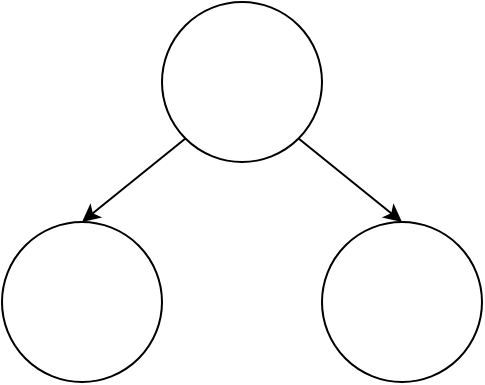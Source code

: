 <mxfile version="24.8.0">
  <diagram name="Page-1" id="BZqqzQBqrBfbXIyu4ixT">
    <mxGraphModel dx="1037" dy="576" grid="1" gridSize="10" guides="1" tooltips="1" connect="1" arrows="1" fold="1" page="1" pageScale="1" pageWidth="827" pageHeight="1169" math="0" shadow="0">
      <root>
        <mxCell id="0" />
        <mxCell id="1" parent="0" />
        <mxCell id="DBdvBKDBEwkkcIdd-v_v-1" value="" style="ellipse;whiteSpace=wrap;html=1;aspect=fixed;" parent="1" vertex="1">
          <mxGeometry x="374" y="30" width="80" height="80" as="geometry" />
        </mxCell>
        <mxCell id="DBdvBKDBEwkkcIdd-v_v-2" value="" style="ellipse;whiteSpace=wrap;html=1;aspect=fixed;" parent="1" vertex="1">
          <mxGeometry x="294" y="140" width="80" height="80" as="geometry" />
        </mxCell>
        <mxCell id="DBdvBKDBEwkkcIdd-v_v-3" value="" style="ellipse;whiteSpace=wrap;html=1;aspect=fixed;" parent="1" vertex="1">
          <mxGeometry x="454" y="140" width="80" height="80" as="geometry" />
        </mxCell>
        <mxCell id="DBdvBKDBEwkkcIdd-v_v-4" value="" style="endArrow=classic;html=1;rounded=0;entryX=0.5;entryY=0;entryDx=0;entryDy=0;exitX=0;exitY=1;exitDx=0;exitDy=0;" parent="1" source="DBdvBKDBEwkkcIdd-v_v-1" target="DBdvBKDBEwkkcIdd-v_v-2" edge="1">
          <mxGeometry width="50" height="50" relative="1" as="geometry">
            <mxPoint x="390" y="610" as="sourcePoint" />
            <mxPoint x="440" y="560" as="targetPoint" />
          </mxGeometry>
        </mxCell>
        <mxCell id="DBdvBKDBEwkkcIdd-v_v-5" value="" style="endArrow=classic;html=1;rounded=0;entryX=0.5;entryY=0;entryDx=0;entryDy=0;exitX=1;exitY=1;exitDx=0;exitDy=0;" parent="1" source="DBdvBKDBEwkkcIdd-v_v-1" target="DBdvBKDBEwkkcIdd-v_v-3" edge="1">
          <mxGeometry width="50" height="50" relative="1" as="geometry">
            <mxPoint x="390" y="610" as="sourcePoint" />
            <mxPoint x="440" y="560" as="targetPoint" />
          </mxGeometry>
        </mxCell>
      </root>
    </mxGraphModel>
  </diagram>
</mxfile>
